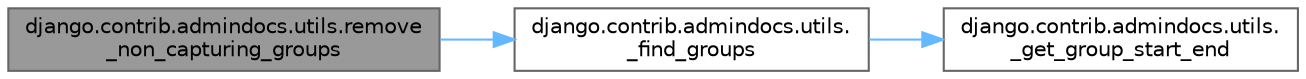 digraph "django.contrib.admindocs.utils.remove_non_capturing_groups"
{
 // LATEX_PDF_SIZE
  bgcolor="transparent";
  edge [fontname=Helvetica,fontsize=10,labelfontname=Helvetica,labelfontsize=10];
  node [fontname=Helvetica,fontsize=10,shape=box,height=0.2,width=0.4];
  rankdir="LR";
  Node1 [id="Node000001",label="django.contrib.admindocs.utils.remove\l_non_capturing_groups",height=0.2,width=0.4,color="gray40", fillcolor="grey60", style="filled", fontcolor="black",tooltip=" "];
  Node1 -> Node2 [id="edge1_Node000001_Node000002",color="steelblue1",style="solid",tooltip=" "];
  Node2 [id="Node000002",label="django.contrib.admindocs.utils.\l_find_groups",height=0.2,width=0.4,color="grey40", fillcolor="white", style="filled",URL="$namespacedjango_1_1contrib_1_1admindocs_1_1utils.html#aaaa0598ccc92961478635ddbd95d7a73",tooltip=" "];
  Node2 -> Node3 [id="edge2_Node000002_Node000003",color="steelblue1",style="solid",tooltip=" "];
  Node3 [id="Node000003",label="django.contrib.admindocs.utils.\l_get_group_start_end",height=0.2,width=0.4,color="grey40", fillcolor="white", style="filled",URL="$namespacedjango_1_1contrib_1_1admindocs_1_1utils.html#a7182f716e8297b22b0b464a9001189d9",tooltip=" "];
}

